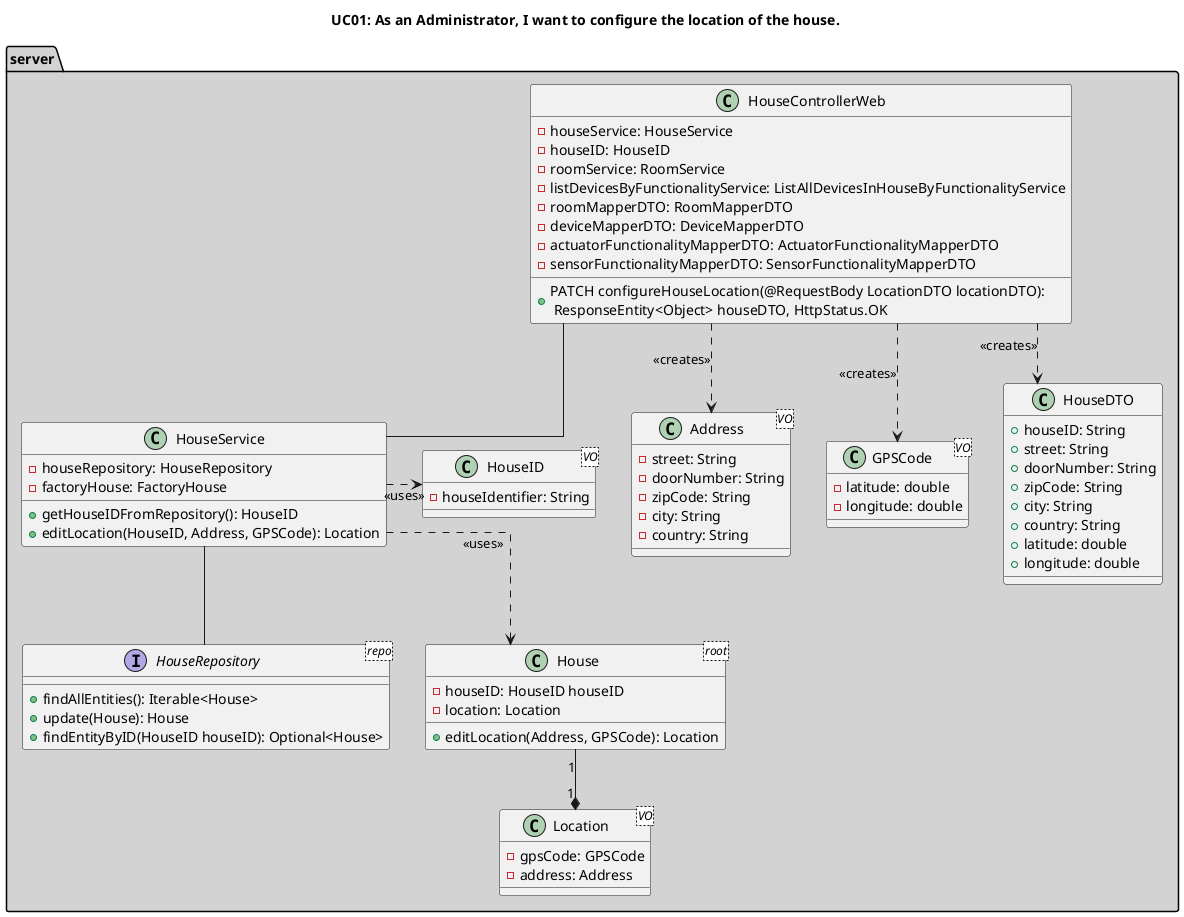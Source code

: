 @startuml
title UC01: As an Administrator, I want to configure the location of the house.
'https://plantuml.com/class-diagram
skinparam linetype ortho

package server #LightGray {

class HouseControllerWeb {
  -houseService: HouseService
  -houseID: HouseID
  -roomService: RoomService
  -listDevicesByFunctionalityService: ListAllDevicesInHouseByFunctionalityService
  -roomMapperDTO: RoomMapperDTO
  -deviceMapperDTO: DeviceMapperDTO
  -actuatorFunctionalityMapperDTO: ActuatorFunctionalityMapperDTO
  -sensorFunctionalityMapperDTO: SensorFunctionalityMapperDTO
  +PATCH configureHouseLocation(@RequestBody LocationDTO locationDTO):\n ResponseEntity<Object> houseDTO, HttpStatus.OK
}

class HouseService {
  -houseRepository: HouseRepository
  -factoryHouse: FactoryHouse
  +getHouseIDFromRepository(): HouseID
  +editLocation(HouseID, Address, GPSCode): Location
}

interface HouseRepository <repo>{
  +findAllEntities(): Iterable<House>
  +update(House): House
  +findEntityByID(HouseID houseID): Optional<House>
}


class House <root>{
  -houseID: HouseID houseID
  -location: Location
  +editLocation(Address, GPSCode): Location
}

class Address <VO>{
  -street: String
  -doorNumber: String
  -zipCode: String
  -city: String
  -country: String
}

class GPSCode <VO>{
  -latitude: double
  -longitude: double
}

class Location <VO>{
  -gpsCode: GPSCode
  -address: Address
}

class HouseDTO {
  +houseID: String
  +street: String
  +doorNumber: String
  +zipCode: String
  +city: String
  +country: String
  +latitude: double
  +longitude: double

}

class HouseID <VO> {
  -houseIdentifier: String
}

HouseControllerWeb -- HouseService
HouseControllerWeb ..> HouseDTO: <<creates>>
HouseControllerWeb ..> Address: <<creates>>
HouseControllerWeb ..> GPSCode: <<creates>>
HouseService -- HouseRepository
HouseService .> HouseID: <<uses>>
HouseService ..> House: <<uses>>
House "1" --* "1" Location
}

@enduml